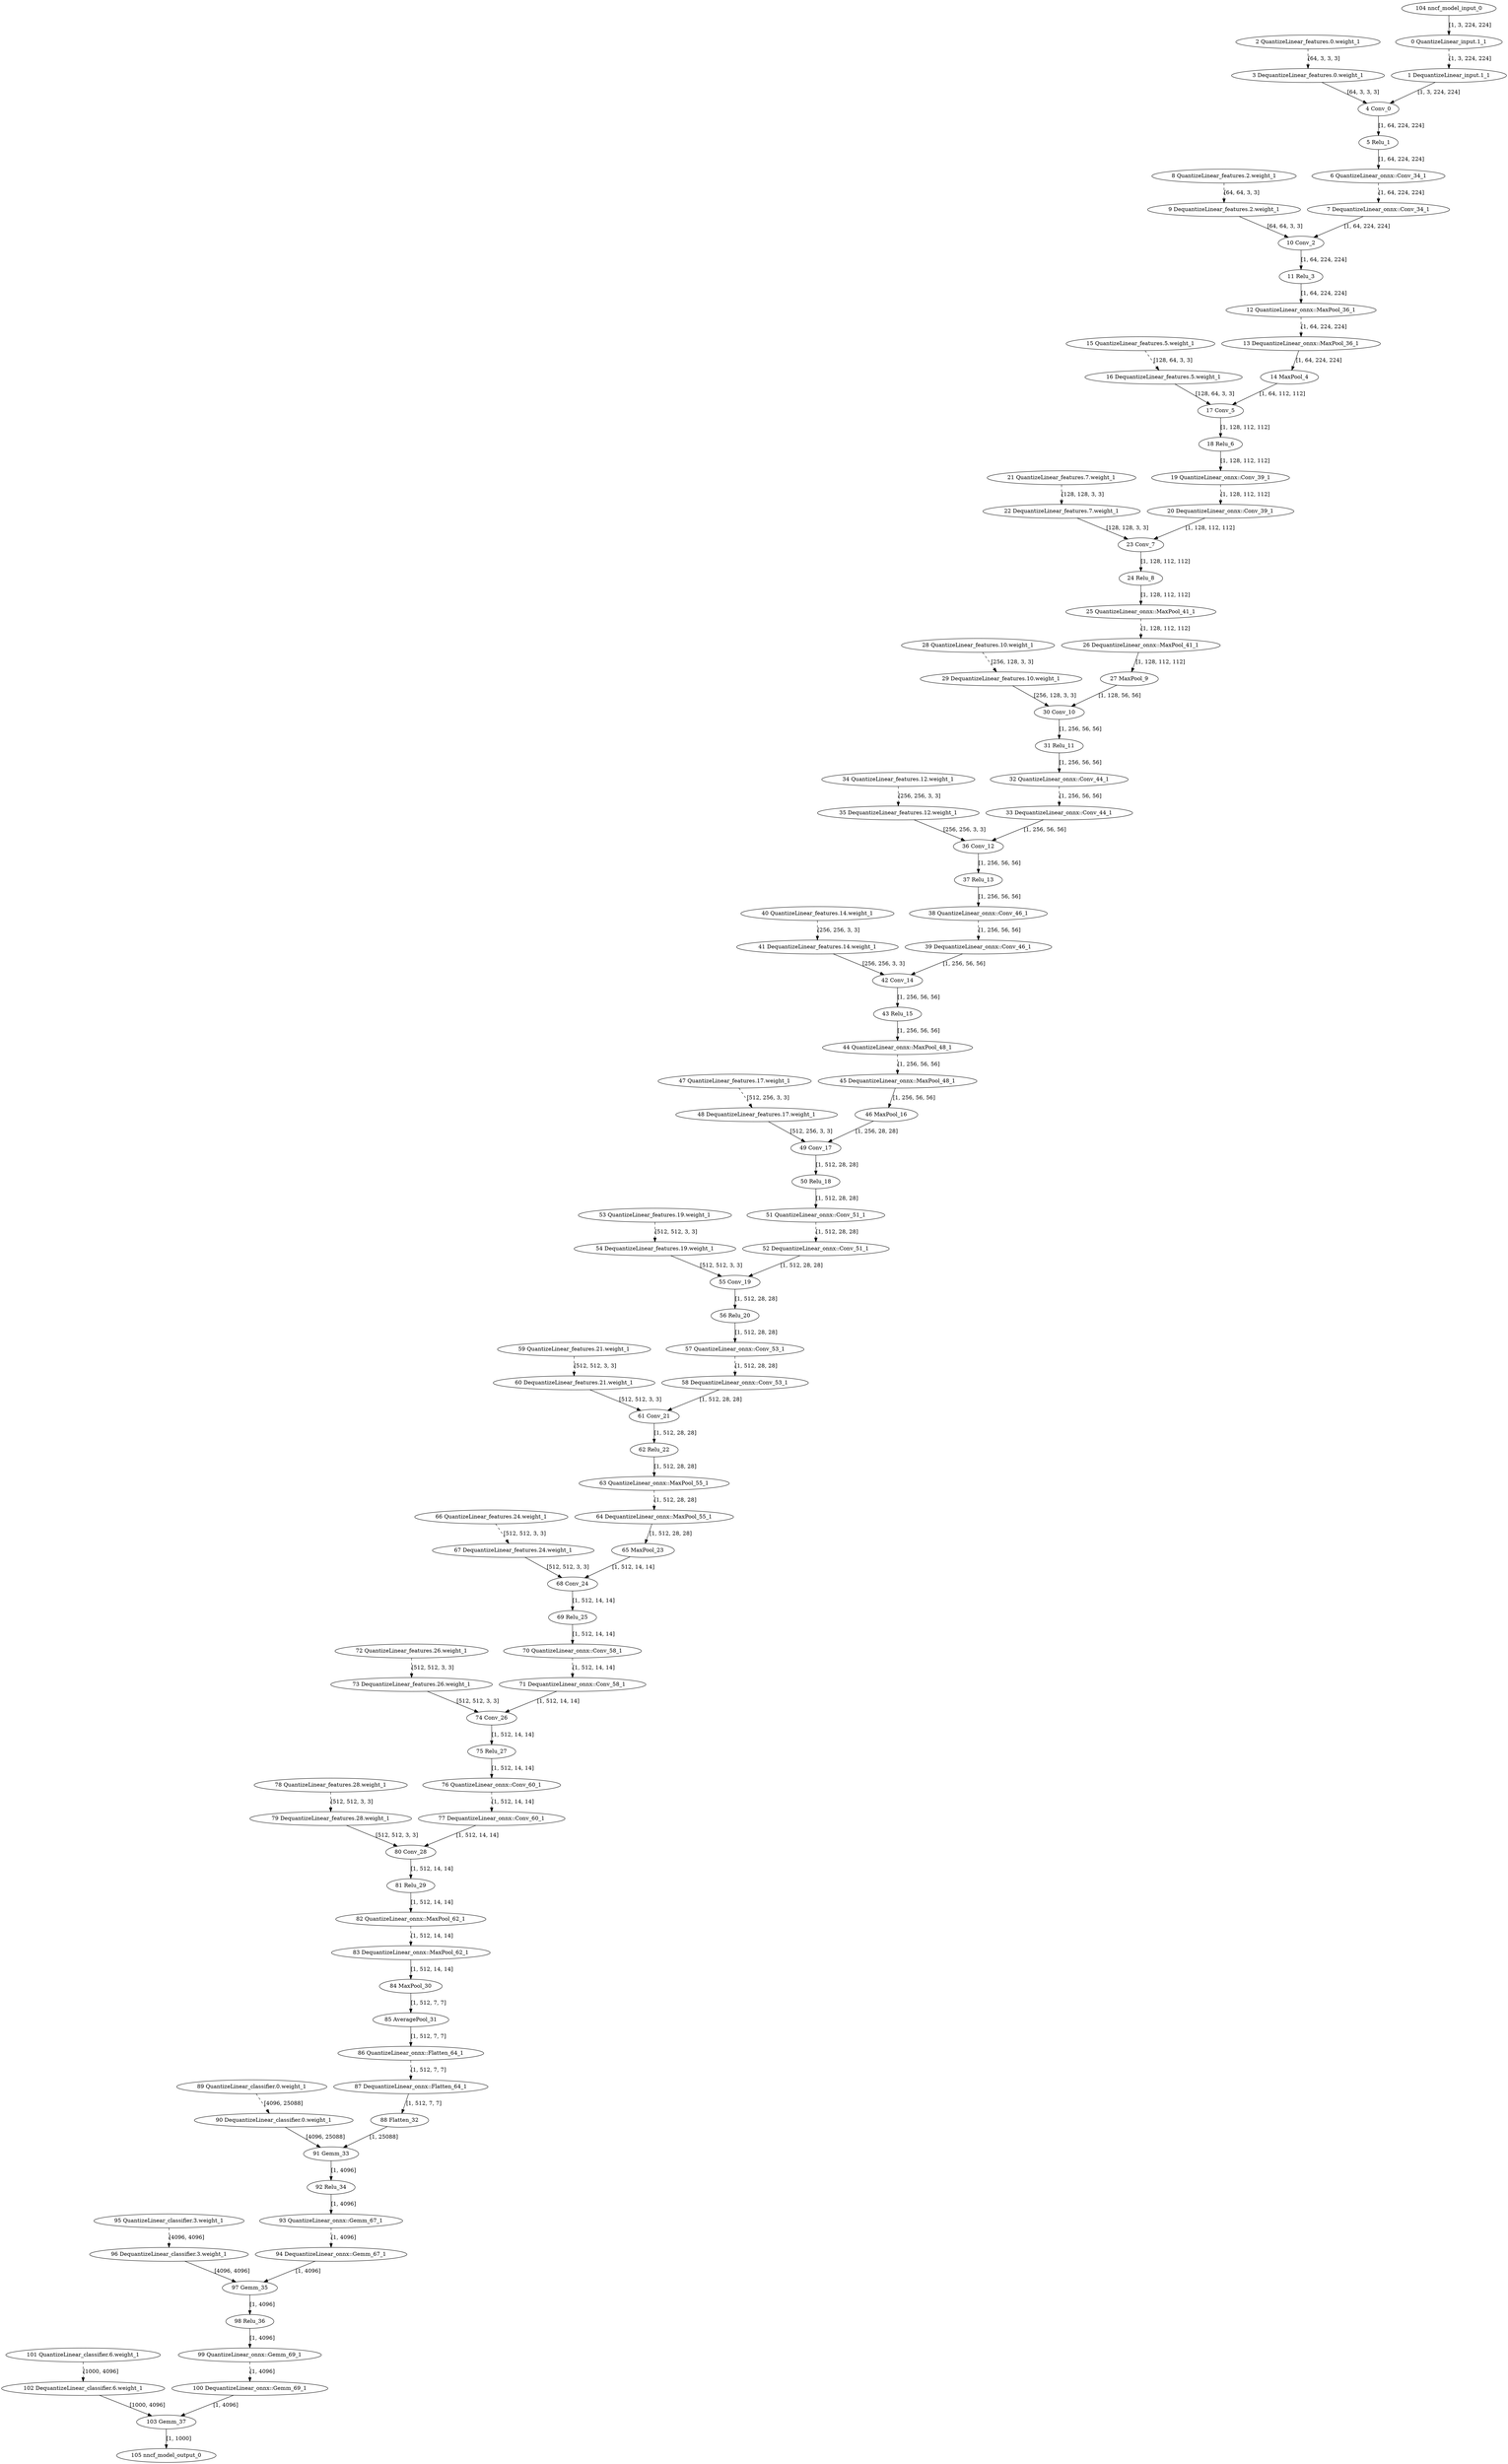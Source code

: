 strict digraph  {
"0 QuantizeLinear_input.1_1" [id=0, type=QuantizeLinear];
"1 DequantizeLinear_input.1_1" [id=1, type=DequantizeLinear];
"2 QuantizeLinear_features.0.weight_1" [id=2, type=QuantizeLinear];
"3 DequantizeLinear_features.0.weight_1" [id=3, type=DequantizeLinear];
"4 Conv_0" [id=4, type=Conv];
"5 Relu_1" [id=5, type=Relu];
"6 QuantizeLinear_onnx^^Conv_34_1" [id=6, label="6 QuantizeLinear_onnx::Conv_34_1", type=QuantizeLinear];
"7 DequantizeLinear_onnx^^Conv_34_1" [id=7, label="7 DequantizeLinear_onnx::Conv_34_1", type=DequantizeLinear];
"8 QuantizeLinear_features.2.weight_1" [id=8, type=QuantizeLinear];
"9 DequantizeLinear_features.2.weight_1" [id=9, type=DequantizeLinear];
"10 Conv_2" [id=10, type=Conv];
"11 Relu_3" [id=11, type=Relu];
"12 QuantizeLinear_onnx^^MaxPool_36_1" [id=12, label="12 QuantizeLinear_onnx::MaxPool_36_1", type=QuantizeLinear];
"13 DequantizeLinear_onnx^^MaxPool_36_1" [id=13, label="13 DequantizeLinear_onnx::MaxPool_36_1", type=DequantizeLinear];
"14 MaxPool_4" [id=14, type=MaxPool];
"15 QuantizeLinear_features.5.weight_1" [id=15, type=QuantizeLinear];
"16 DequantizeLinear_features.5.weight_1" [id=16, type=DequantizeLinear];
"17 Conv_5" [id=17, type=Conv];
"18 Relu_6" [id=18, type=Relu];
"19 QuantizeLinear_onnx^^Conv_39_1" [id=19, label="19 QuantizeLinear_onnx::Conv_39_1", type=QuantizeLinear];
"20 DequantizeLinear_onnx^^Conv_39_1" [id=20, label="20 DequantizeLinear_onnx::Conv_39_1", type=DequantizeLinear];
"21 QuantizeLinear_features.7.weight_1" [id=21, type=QuantizeLinear];
"22 DequantizeLinear_features.7.weight_1" [id=22, type=DequantizeLinear];
"23 Conv_7" [id=23, type=Conv];
"24 Relu_8" [id=24, type=Relu];
"25 QuantizeLinear_onnx^^MaxPool_41_1" [id=25, label="25 QuantizeLinear_onnx::MaxPool_41_1", type=QuantizeLinear];
"26 DequantizeLinear_onnx^^MaxPool_41_1" [id=26, label="26 DequantizeLinear_onnx::MaxPool_41_1", type=DequantizeLinear];
"27 MaxPool_9" [id=27, type=MaxPool];
"28 QuantizeLinear_features.10.weight_1" [id=28, type=QuantizeLinear];
"29 DequantizeLinear_features.10.weight_1" [id=29, type=DequantizeLinear];
"30 Conv_10" [id=30, type=Conv];
"31 Relu_11" [id=31, type=Relu];
"32 QuantizeLinear_onnx^^Conv_44_1" [id=32, label="32 QuantizeLinear_onnx::Conv_44_1", type=QuantizeLinear];
"33 DequantizeLinear_onnx^^Conv_44_1" [id=33, label="33 DequantizeLinear_onnx::Conv_44_1", type=DequantizeLinear];
"34 QuantizeLinear_features.12.weight_1" [id=34, type=QuantizeLinear];
"35 DequantizeLinear_features.12.weight_1" [id=35, type=DequantizeLinear];
"36 Conv_12" [id=36, type=Conv];
"37 Relu_13" [id=37, type=Relu];
"38 QuantizeLinear_onnx^^Conv_46_1" [id=38, label="38 QuantizeLinear_onnx::Conv_46_1", type=QuantizeLinear];
"39 DequantizeLinear_onnx^^Conv_46_1" [id=39, label="39 DequantizeLinear_onnx::Conv_46_1", type=DequantizeLinear];
"40 QuantizeLinear_features.14.weight_1" [id=40, type=QuantizeLinear];
"41 DequantizeLinear_features.14.weight_1" [id=41, type=DequantizeLinear];
"42 Conv_14" [id=42, type=Conv];
"43 Relu_15" [id=43, type=Relu];
"44 QuantizeLinear_onnx^^MaxPool_48_1" [id=44, label="44 QuantizeLinear_onnx::MaxPool_48_1", type=QuantizeLinear];
"45 DequantizeLinear_onnx^^MaxPool_48_1" [id=45, label="45 DequantizeLinear_onnx::MaxPool_48_1", type=DequantizeLinear];
"46 MaxPool_16" [id=46, type=MaxPool];
"47 QuantizeLinear_features.17.weight_1" [id=47, type=QuantizeLinear];
"48 DequantizeLinear_features.17.weight_1" [id=48, type=DequantizeLinear];
"49 Conv_17" [id=49, type=Conv];
"50 Relu_18" [id=50, type=Relu];
"51 QuantizeLinear_onnx^^Conv_51_1" [id=51, label="51 QuantizeLinear_onnx::Conv_51_1", type=QuantizeLinear];
"52 DequantizeLinear_onnx^^Conv_51_1" [id=52, label="52 DequantizeLinear_onnx::Conv_51_1", type=DequantizeLinear];
"53 QuantizeLinear_features.19.weight_1" [id=53, type=QuantizeLinear];
"54 DequantizeLinear_features.19.weight_1" [id=54, type=DequantizeLinear];
"55 Conv_19" [id=55, type=Conv];
"56 Relu_20" [id=56, type=Relu];
"57 QuantizeLinear_onnx^^Conv_53_1" [id=57, label="57 QuantizeLinear_onnx::Conv_53_1", type=QuantizeLinear];
"58 DequantizeLinear_onnx^^Conv_53_1" [id=58, label="58 DequantizeLinear_onnx::Conv_53_1", type=DequantizeLinear];
"59 QuantizeLinear_features.21.weight_1" [id=59, type=QuantizeLinear];
"60 DequantizeLinear_features.21.weight_1" [id=60, type=DequantizeLinear];
"61 Conv_21" [id=61, type=Conv];
"62 Relu_22" [id=62, type=Relu];
"63 QuantizeLinear_onnx^^MaxPool_55_1" [id=63, label="63 QuantizeLinear_onnx::MaxPool_55_1", type=QuantizeLinear];
"64 DequantizeLinear_onnx^^MaxPool_55_1" [id=64, label="64 DequantizeLinear_onnx::MaxPool_55_1", type=DequantizeLinear];
"65 MaxPool_23" [id=65, type=MaxPool];
"66 QuantizeLinear_features.24.weight_1" [id=66, type=QuantizeLinear];
"67 DequantizeLinear_features.24.weight_1" [id=67, type=DequantizeLinear];
"68 Conv_24" [id=68, type=Conv];
"69 Relu_25" [id=69, type=Relu];
"70 QuantizeLinear_onnx^^Conv_58_1" [id=70, label="70 QuantizeLinear_onnx::Conv_58_1", type=QuantizeLinear];
"71 DequantizeLinear_onnx^^Conv_58_1" [id=71, label="71 DequantizeLinear_onnx::Conv_58_1", type=DequantizeLinear];
"72 QuantizeLinear_features.26.weight_1" [id=72, type=QuantizeLinear];
"73 DequantizeLinear_features.26.weight_1" [id=73, type=DequantizeLinear];
"74 Conv_26" [id=74, type=Conv];
"75 Relu_27" [id=75, type=Relu];
"76 QuantizeLinear_onnx^^Conv_60_1" [id=76, label="76 QuantizeLinear_onnx::Conv_60_1", type=QuantizeLinear];
"77 DequantizeLinear_onnx^^Conv_60_1" [id=77, label="77 DequantizeLinear_onnx::Conv_60_1", type=DequantizeLinear];
"78 QuantizeLinear_features.28.weight_1" [id=78, type=QuantizeLinear];
"79 DequantizeLinear_features.28.weight_1" [id=79, type=DequantizeLinear];
"80 Conv_28" [id=80, type=Conv];
"81 Relu_29" [id=81, type=Relu];
"82 QuantizeLinear_onnx^^MaxPool_62_1" [id=82, label="82 QuantizeLinear_onnx::MaxPool_62_1", type=QuantizeLinear];
"83 DequantizeLinear_onnx^^MaxPool_62_1" [id=83, label="83 DequantizeLinear_onnx::MaxPool_62_1", type=DequantizeLinear];
"84 MaxPool_30" [id=84, type=MaxPool];
"85 AveragePool_31" [id=85, type=AveragePool];
"86 QuantizeLinear_onnx^^Flatten_64_1" [id=86, label="86 QuantizeLinear_onnx::Flatten_64_1", type=QuantizeLinear];
"87 DequantizeLinear_onnx^^Flatten_64_1" [id=87, label="87 DequantizeLinear_onnx::Flatten_64_1", type=DequantizeLinear];
"88 Flatten_32" [id=88, type=Flatten];
"89 QuantizeLinear_classifier.0.weight_1" [id=89, type=QuantizeLinear];
"90 DequantizeLinear_classifier.0.weight_1" [id=90, type=DequantizeLinear];
"91 Gemm_33" [id=91, type=Gemm];
"92 Relu_34" [id=92, type=Relu];
"93 QuantizeLinear_onnx^^Gemm_67_1" [id=93, label="93 QuantizeLinear_onnx::Gemm_67_1", type=QuantizeLinear];
"94 DequantizeLinear_onnx^^Gemm_67_1" [id=94, label="94 DequantizeLinear_onnx::Gemm_67_1", type=DequantizeLinear];
"95 QuantizeLinear_classifier.3.weight_1" [id=95, type=QuantizeLinear];
"96 DequantizeLinear_classifier.3.weight_1" [id=96, type=DequantizeLinear];
"97 Gemm_35" [id=97, type=Gemm];
"98 Relu_36" [id=98, type=Relu];
"99 QuantizeLinear_onnx^^Gemm_69_1" [id=99, label="99 QuantizeLinear_onnx::Gemm_69_1", type=QuantizeLinear];
"100 DequantizeLinear_onnx^^Gemm_69_1" [id=100, label="100 DequantizeLinear_onnx::Gemm_69_1", type=DequantizeLinear];
"101 QuantizeLinear_classifier.6.weight_1" [id=101, type=QuantizeLinear];
"102 DequantizeLinear_classifier.6.weight_1" [id=102, type=DequantizeLinear];
"103 Gemm_37" [id=103, type=Gemm];
"104 nncf_model_input_0" [id=104, type=nncf_model_input];
"105 nncf_model_output_0" [id=105, type=nncf_model_output];
"0 QuantizeLinear_input.1_1" -> "1 DequantizeLinear_input.1_1"  [label="[1, 3, 224, 224]", style=dashed];
"1 DequantizeLinear_input.1_1" -> "4 Conv_0"  [label="[1, 3, 224, 224]", style=solid];
"2 QuantizeLinear_features.0.weight_1" -> "3 DequantizeLinear_features.0.weight_1"  [label="[64, 3, 3, 3]", style=dashed];
"3 DequantizeLinear_features.0.weight_1" -> "4 Conv_0"  [label="[64, 3, 3, 3]", style=solid];
"4 Conv_0" -> "5 Relu_1"  [label="[1, 64, 224, 224]", style=solid];
"5 Relu_1" -> "6 QuantizeLinear_onnx^^Conv_34_1"  [label="[1, 64, 224, 224]", style=solid];
"6 QuantizeLinear_onnx^^Conv_34_1" -> "7 DequantizeLinear_onnx^^Conv_34_1"  [label="[1, 64, 224, 224]", style=dashed];
"7 DequantizeLinear_onnx^^Conv_34_1" -> "10 Conv_2"  [label="[1, 64, 224, 224]", style=solid];
"8 QuantizeLinear_features.2.weight_1" -> "9 DequantizeLinear_features.2.weight_1"  [label="[64, 64, 3, 3]", style=dashed];
"9 DequantizeLinear_features.2.weight_1" -> "10 Conv_2"  [label="[64, 64, 3, 3]", style=solid];
"10 Conv_2" -> "11 Relu_3"  [label="[1, 64, 224, 224]", style=solid];
"11 Relu_3" -> "12 QuantizeLinear_onnx^^MaxPool_36_1"  [label="[1, 64, 224, 224]", style=solid];
"12 QuantizeLinear_onnx^^MaxPool_36_1" -> "13 DequantizeLinear_onnx^^MaxPool_36_1"  [label="[1, 64, 224, 224]", style=dashed];
"13 DequantizeLinear_onnx^^MaxPool_36_1" -> "14 MaxPool_4"  [label="[1, 64, 224, 224]", style=solid];
"14 MaxPool_4" -> "17 Conv_5"  [label="[1, 64, 112, 112]", style=solid];
"15 QuantizeLinear_features.5.weight_1" -> "16 DequantizeLinear_features.5.weight_1"  [label="[128, 64, 3, 3]", style=dashed];
"16 DequantizeLinear_features.5.weight_1" -> "17 Conv_5"  [label="[128, 64, 3, 3]", style=solid];
"17 Conv_5" -> "18 Relu_6"  [label="[1, 128, 112, 112]", style=solid];
"18 Relu_6" -> "19 QuantizeLinear_onnx^^Conv_39_1"  [label="[1, 128, 112, 112]", style=solid];
"19 QuantizeLinear_onnx^^Conv_39_1" -> "20 DequantizeLinear_onnx^^Conv_39_1"  [label="[1, 128, 112, 112]", style=dashed];
"20 DequantizeLinear_onnx^^Conv_39_1" -> "23 Conv_7"  [label="[1, 128, 112, 112]", style=solid];
"21 QuantizeLinear_features.7.weight_1" -> "22 DequantizeLinear_features.7.weight_1"  [label="[128, 128, 3, 3]", style=dashed];
"22 DequantizeLinear_features.7.weight_1" -> "23 Conv_7"  [label="[128, 128, 3, 3]", style=solid];
"23 Conv_7" -> "24 Relu_8"  [label="[1, 128, 112, 112]", style=solid];
"24 Relu_8" -> "25 QuantizeLinear_onnx^^MaxPool_41_1"  [label="[1, 128, 112, 112]", style=solid];
"25 QuantizeLinear_onnx^^MaxPool_41_1" -> "26 DequantizeLinear_onnx^^MaxPool_41_1"  [label="[1, 128, 112, 112]", style=dashed];
"26 DequantizeLinear_onnx^^MaxPool_41_1" -> "27 MaxPool_9"  [label="[1, 128, 112, 112]", style=solid];
"27 MaxPool_9" -> "30 Conv_10"  [label="[1, 128, 56, 56]", style=solid];
"28 QuantizeLinear_features.10.weight_1" -> "29 DequantizeLinear_features.10.weight_1"  [label="[256, 128, 3, 3]", style=dashed];
"29 DequantizeLinear_features.10.weight_1" -> "30 Conv_10"  [label="[256, 128, 3, 3]", style=solid];
"30 Conv_10" -> "31 Relu_11"  [label="[1, 256, 56, 56]", style=solid];
"31 Relu_11" -> "32 QuantizeLinear_onnx^^Conv_44_1"  [label="[1, 256, 56, 56]", style=solid];
"32 QuantizeLinear_onnx^^Conv_44_1" -> "33 DequantizeLinear_onnx^^Conv_44_1"  [label="[1, 256, 56, 56]", style=dashed];
"33 DequantizeLinear_onnx^^Conv_44_1" -> "36 Conv_12"  [label="[1, 256, 56, 56]", style=solid];
"34 QuantizeLinear_features.12.weight_1" -> "35 DequantizeLinear_features.12.weight_1"  [label="[256, 256, 3, 3]", style=dashed];
"35 DequantizeLinear_features.12.weight_1" -> "36 Conv_12"  [label="[256, 256, 3, 3]", style=solid];
"36 Conv_12" -> "37 Relu_13"  [label="[1, 256, 56, 56]", style=solid];
"37 Relu_13" -> "38 QuantizeLinear_onnx^^Conv_46_1"  [label="[1, 256, 56, 56]", style=solid];
"38 QuantizeLinear_onnx^^Conv_46_1" -> "39 DequantizeLinear_onnx^^Conv_46_1"  [label="[1, 256, 56, 56]", style=dashed];
"39 DequantizeLinear_onnx^^Conv_46_1" -> "42 Conv_14"  [label="[1, 256, 56, 56]", style=solid];
"40 QuantizeLinear_features.14.weight_1" -> "41 DequantizeLinear_features.14.weight_1"  [label="[256, 256, 3, 3]", style=dashed];
"41 DequantizeLinear_features.14.weight_1" -> "42 Conv_14"  [label="[256, 256, 3, 3]", style=solid];
"42 Conv_14" -> "43 Relu_15"  [label="[1, 256, 56, 56]", style=solid];
"43 Relu_15" -> "44 QuantizeLinear_onnx^^MaxPool_48_1"  [label="[1, 256, 56, 56]", style=solid];
"44 QuantizeLinear_onnx^^MaxPool_48_1" -> "45 DequantizeLinear_onnx^^MaxPool_48_1"  [label="[1, 256, 56, 56]", style=dashed];
"45 DequantizeLinear_onnx^^MaxPool_48_1" -> "46 MaxPool_16"  [label="[1, 256, 56, 56]", style=solid];
"46 MaxPool_16" -> "49 Conv_17"  [label="[1, 256, 28, 28]", style=solid];
"47 QuantizeLinear_features.17.weight_1" -> "48 DequantizeLinear_features.17.weight_1"  [label="[512, 256, 3, 3]", style=dashed];
"48 DequantizeLinear_features.17.weight_1" -> "49 Conv_17"  [label="[512, 256, 3, 3]", style=solid];
"49 Conv_17" -> "50 Relu_18"  [label="[1, 512, 28, 28]", style=solid];
"50 Relu_18" -> "51 QuantizeLinear_onnx^^Conv_51_1"  [label="[1, 512, 28, 28]", style=solid];
"51 QuantizeLinear_onnx^^Conv_51_1" -> "52 DequantizeLinear_onnx^^Conv_51_1"  [label="[1, 512, 28, 28]", style=dashed];
"52 DequantizeLinear_onnx^^Conv_51_1" -> "55 Conv_19"  [label="[1, 512, 28, 28]", style=solid];
"53 QuantizeLinear_features.19.weight_1" -> "54 DequantizeLinear_features.19.weight_1"  [label="[512, 512, 3, 3]", style=dashed];
"54 DequantizeLinear_features.19.weight_1" -> "55 Conv_19"  [label="[512, 512, 3, 3]", style=solid];
"55 Conv_19" -> "56 Relu_20"  [label="[1, 512, 28, 28]", style=solid];
"56 Relu_20" -> "57 QuantizeLinear_onnx^^Conv_53_1"  [label="[1, 512, 28, 28]", style=solid];
"57 QuantizeLinear_onnx^^Conv_53_1" -> "58 DequantizeLinear_onnx^^Conv_53_1"  [label="[1, 512, 28, 28]", style=dashed];
"58 DequantizeLinear_onnx^^Conv_53_1" -> "61 Conv_21"  [label="[1, 512, 28, 28]", style=solid];
"59 QuantizeLinear_features.21.weight_1" -> "60 DequantizeLinear_features.21.weight_1"  [label="[512, 512, 3, 3]", style=dashed];
"60 DequantizeLinear_features.21.weight_1" -> "61 Conv_21"  [label="[512, 512, 3, 3]", style=solid];
"61 Conv_21" -> "62 Relu_22"  [label="[1, 512, 28, 28]", style=solid];
"62 Relu_22" -> "63 QuantizeLinear_onnx^^MaxPool_55_1"  [label="[1, 512, 28, 28]", style=solid];
"63 QuantizeLinear_onnx^^MaxPool_55_1" -> "64 DequantizeLinear_onnx^^MaxPool_55_1"  [label="[1, 512, 28, 28]", style=dashed];
"64 DequantizeLinear_onnx^^MaxPool_55_1" -> "65 MaxPool_23"  [label="[1, 512, 28, 28]", style=solid];
"65 MaxPool_23" -> "68 Conv_24"  [label="[1, 512, 14, 14]", style=solid];
"66 QuantizeLinear_features.24.weight_1" -> "67 DequantizeLinear_features.24.weight_1"  [label="[512, 512, 3, 3]", style=dashed];
"67 DequantizeLinear_features.24.weight_1" -> "68 Conv_24"  [label="[512, 512, 3, 3]", style=solid];
"68 Conv_24" -> "69 Relu_25"  [label="[1, 512, 14, 14]", style=solid];
"69 Relu_25" -> "70 QuantizeLinear_onnx^^Conv_58_1"  [label="[1, 512, 14, 14]", style=solid];
"70 QuantizeLinear_onnx^^Conv_58_1" -> "71 DequantizeLinear_onnx^^Conv_58_1"  [label="[1, 512, 14, 14]", style=dashed];
"71 DequantizeLinear_onnx^^Conv_58_1" -> "74 Conv_26"  [label="[1, 512, 14, 14]", style=solid];
"72 QuantizeLinear_features.26.weight_1" -> "73 DequantizeLinear_features.26.weight_1"  [label="[512, 512, 3, 3]", style=dashed];
"73 DequantizeLinear_features.26.weight_1" -> "74 Conv_26"  [label="[512, 512, 3, 3]", style=solid];
"74 Conv_26" -> "75 Relu_27"  [label="[1, 512, 14, 14]", style=solid];
"75 Relu_27" -> "76 QuantizeLinear_onnx^^Conv_60_1"  [label="[1, 512, 14, 14]", style=solid];
"76 QuantizeLinear_onnx^^Conv_60_1" -> "77 DequantizeLinear_onnx^^Conv_60_1"  [label="[1, 512, 14, 14]", style=dashed];
"77 DequantizeLinear_onnx^^Conv_60_1" -> "80 Conv_28"  [label="[1, 512, 14, 14]", style=solid];
"78 QuantizeLinear_features.28.weight_1" -> "79 DequantizeLinear_features.28.weight_1"  [label="[512, 512, 3, 3]", style=dashed];
"79 DequantizeLinear_features.28.weight_1" -> "80 Conv_28"  [label="[512, 512, 3, 3]", style=solid];
"80 Conv_28" -> "81 Relu_29"  [label="[1, 512, 14, 14]", style=solid];
"81 Relu_29" -> "82 QuantizeLinear_onnx^^MaxPool_62_1"  [label="[1, 512, 14, 14]", style=solid];
"82 QuantizeLinear_onnx^^MaxPool_62_1" -> "83 DequantizeLinear_onnx^^MaxPool_62_1"  [label="[1, 512, 14, 14]", style=dashed];
"83 DequantizeLinear_onnx^^MaxPool_62_1" -> "84 MaxPool_30"  [label="[1, 512, 14, 14]", style=solid];
"84 MaxPool_30" -> "85 AveragePool_31"  [label="[1, 512, 7, 7]", style=solid];
"85 AveragePool_31" -> "86 QuantizeLinear_onnx^^Flatten_64_1"  [label="[1, 512, 7, 7]", style=solid];
"86 QuantizeLinear_onnx^^Flatten_64_1" -> "87 DequantizeLinear_onnx^^Flatten_64_1"  [label="[1, 512, 7, 7]", style=dashed];
"87 DequantizeLinear_onnx^^Flatten_64_1" -> "88 Flatten_32"  [label="[1, 512, 7, 7]", style=solid];
"88 Flatten_32" -> "91 Gemm_33"  [label="[1, 25088]", style=solid];
"89 QuantizeLinear_classifier.0.weight_1" -> "90 DequantizeLinear_classifier.0.weight_1"  [label="[4096, 25088]", style=dashed];
"90 DequantizeLinear_classifier.0.weight_1" -> "91 Gemm_33"  [label="[4096, 25088]", style=solid];
"91 Gemm_33" -> "92 Relu_34"  [label="[1, 4096]", style=solid];
"92 Relu_34" -> "93 QuantizeLinear_onnx^^Gemm_67_1"  [label="[1, 4096]", style=solid];
"93 QuantizeLinear_onnx^^Gemm_67_1" -> "94 DequantizeLinear_onnx^^Gemm_67_1"  [label="[1, 4096]", style=dashed];
"94 DequantizeLinear_onnx^^Gemm_67_1" -> "97 Gemm_35"  [label="[1, 4096]", style=solid];
"95 QuantizeLinear_classifier.3.weight_1" -> "96 DequantizeLinear_classifier.3.weight_1"  [label="[4096, 4096]", style=dashed];
"96 DequantizeLinear_classifier.3.weight_1" -> "97 Gemm_35"  [label="[4096, 4096]", style=solid];
"97 Gemm_35" -> "98 Relu_36"  [label="[1, 4096]", style=solid];
"98 Relu_36" -> "99 QuantizeLinear_onnx^^Gemm_69_1"  [label="[1, 4096]", style=solid];
"99 QuantizeLinear_onnx^^Gemm_69_1" -> "100 DequantizeLinear_onnx^^Gemm_69_1"  [label="[1, 4096]", style=dashed];
"100 DequantizeLinear_onnx^^Gemm_69_1" -> "103 Gemm_37"  [label="[1, 4096]", style=solid];
"101 QuantizeLinear_classifier.6.weight_1" -> "102 DequantizeLinear_classifier.6.weight_1"  [label="[1000, 4096]", style=dashed];
"102 DequantizeLinear_classifier.6.weight_1" -> "103 Gemm_37"  [label="[1000, 4096]", style=solid];
"103 Gemm_37" -> "105 nncf_model_output_0"  [label="[1, 1000]", style=solid];
"104 nncf_model_input_0" -> "0 QuantizeLinear_input.1_1"  [label="[1, 3, 224, 224]", style=solid];
}
